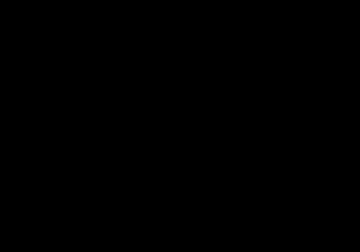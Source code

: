 #!/usr/bin/env gnuplot
# decay_function_check.gp
# Author: Takeshi Nishimatsu
# $Date$
# $Rev$
# $Author$
##
Lz=16
a0=3.94
kappa=0.1125
inp=sprintf("< ./decay_function_check %.5f %d %.5f", a0, Lz, kappa)

set terminal postscript eps enhanced color 'Times-Roman' 20
set encoding iso_8859_1
set output 'decay_function_check.eps'

set grid
#set key -21, 1e-30
set key right spacing 1.4
set bmargin 4
set lmargin 16
#set rmargin 15
#set title "{/Times-Italic a}_0 = 4.0 \305, {/Times-Italic L} = 32, {/Symbol k} = 0.08"
set xlabel '{/Times-Italic r} / {/Times-Italic a}_0 ,   {/Times-Italic k } / (2{/Symbol p} / ({/Times-Italic La}_0))'
set ylabel '\305^{-3}'
set logscale y
set xtics Lz/2
set yrange [1e-70:1]
set xrange [0:Lz*1.5]
set ytics ("1"  1.0e0,\
           "10^{-10}" 1.0e-10,\
           "10^{-20}" 1.0e-20,\
           "10^{-30}" 1.0e-30,\
           "10^{-40}" 1.0e-40,\
           "10^{-50}" 1.0e-50,\
           "10^{-60}" 1.0e-60,\
           "10^{-70}" 1.0e-70)

set arrow 1 from -Lz/2,1e-22 to Lz/2,1e-22 heads lt 4 lw 2
set arrow 2 from     0,1e-52 to Lz,  1e-52 heads lt 7 lw 2
set label 1 'first Brillouin zone' at    0,1e-25 center textcolor lt 4
set label 2 'super cell size'      at Lz/2,1e-55 center textcolor lt 7

plot inp using 1:3 title '{/Times-Italic B}({/Times-Italic r})'   with lp lw 1,\
     inp using 1:4 title '{/Times-Italic Crr}({/Times-Italic r})' with lp lw 1,\
exp(-(2*pi*x/(a0*Lz))**2 / kappa**2 )/a0**3\
                   title 'exp(-{/Times-Italic k}^2/{/Symbol k}^2) / {/Times-Italic a}_0^3'
#Local variables:
#  compile-command: "gnuplot decay_function_check.gp"
#End:
